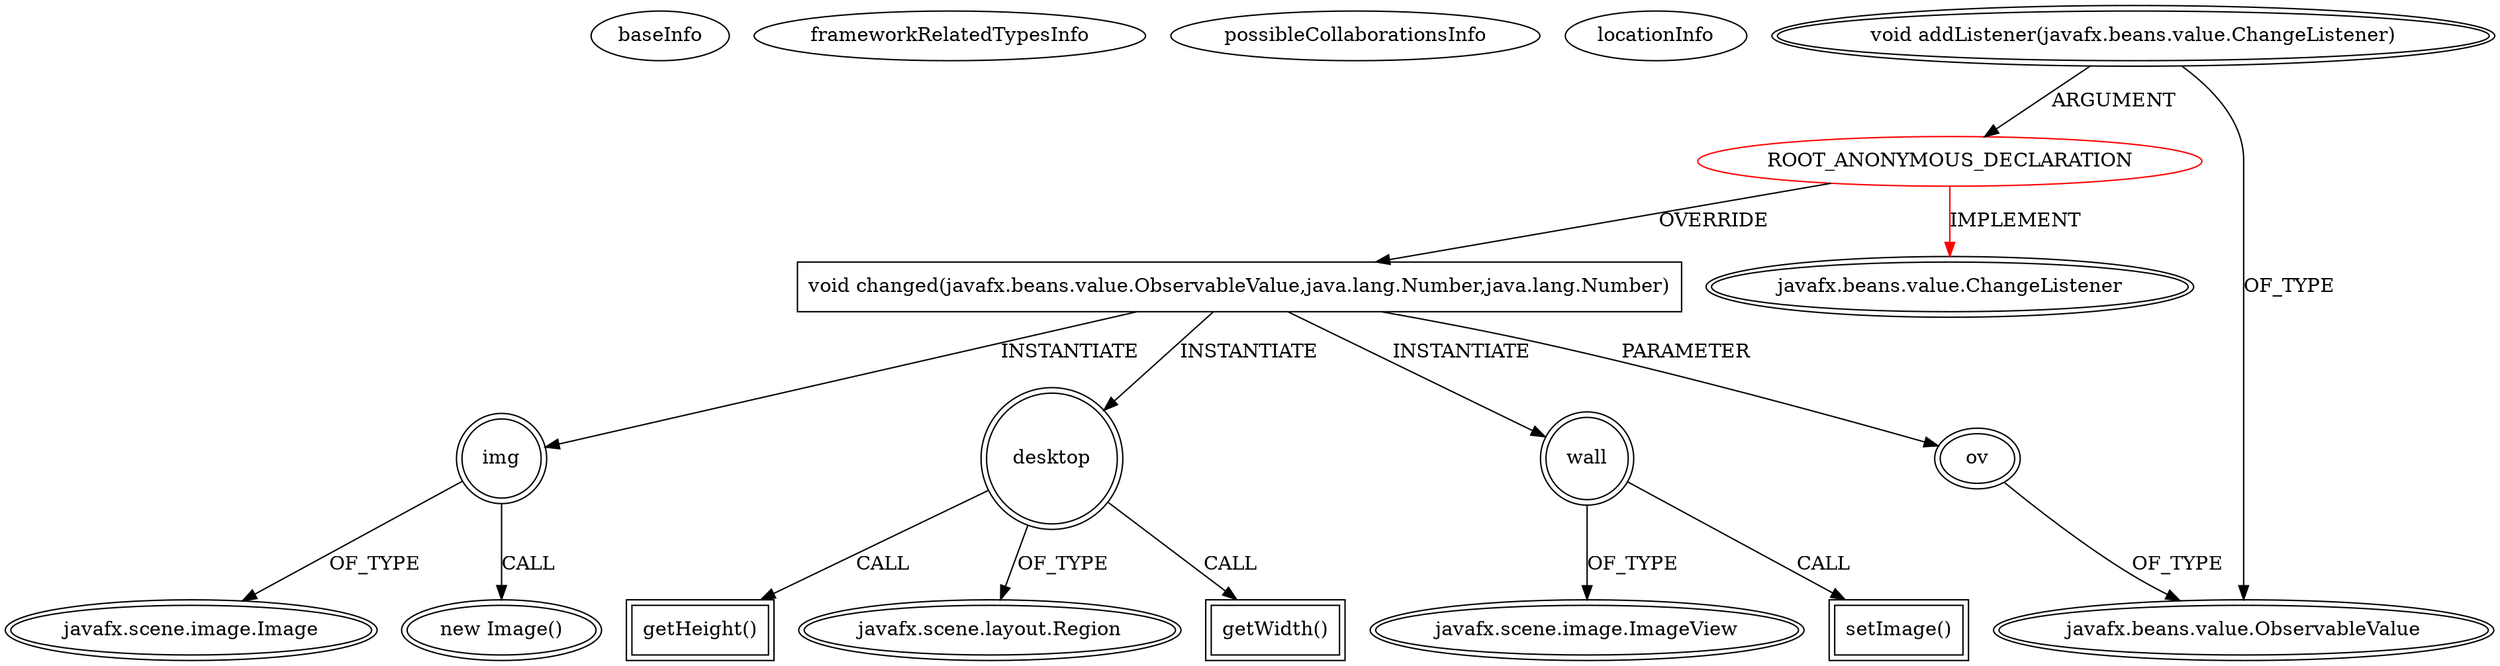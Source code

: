digraph {
baseInfo[graphId=2542,category="extension_graph",isAnonymous=true,possibleRelation=false]
frameworkRelatedTypesInfo[0="javafx.beans.value.ChangeListener"]
possibleCollaborationsInfo[]
locationInfo[projectName="dony1990-ProsDesktop",filePath="/dony1990-ProsDesktop/ProsDesktop-master/src/nicon/NiconDesktop/guifx/DesktopViewer/DesktopViewerController.java",contextSignature="void iniBackground()",graphId="2542"]
0[label="ROOT_ANONYMOUS_DECLARATION",vertexType="ROOT_ANONYMOUS_DECLARATION",isFrameworkType=false,color=red]
1[label="javafx.beans.value.ChangeListener",vertexType="FRAMEWORK_INTERFACE_TYPE",isFrameworkType=true,peripheries=2]
2[label="void addListener(javafx.beans.value.ChangeListener)",vertexType="OUTSIDE_CALL",isFrameworkType=true,peripheries=2]
3[label="javafx.beans.value.ObservableValue",vertexType="FRAMEWORK_INTERFACE_TYPE",isFrameworkType=true,peripheries=2]
4[label="void changed(javafx.beans.value.ObservableValue,java.lang.Number,java.lang.Number)",vertexType="OVERRIDING_METHOD_DECLARATION",isFrameworkType=false,shape=box]
5[label="ov",vertexType="PARAMETER_DECLARATION",isFrameworkType=true,peripheries=2]
8[label="img",vertexType="VARIABLE_EXPRESION",isFrameworkType=true,peripheries=2,shape=circle]
9[label="javafx.scene.image.Image",vertexType="FRAMEWORK_CLASS_TYPE",isFrameworkType=true,peripheries=2]
7[label="new Image()",vertexType="CONSTRUCTOR_CALL",isFrameworkType=true,peripheries=2]
10[label="desktop",vertexType="VARIABLE_EXPRESION",isFrameworkType=true,peripheries=2,shape=circle]
12[label="javafx.scene.layout.Region",vertexType="FRAMEWORK_CLASS_TYPE",isFrameworkType=true,peripheries=2]
11[label="getWidth()",vertexType="INSIDE_CALL",isFrameworkType=true,peripheries=2,shape=box]
14[label="getHeight()",vertexType="INSIDE_CALL",isFrameworkType=true,peripheries=2,shape=box]
15[label="wall",vertexType="VARIABLE_EXPRESION",isFrameworkType=true,peripheries=2,shape=circle]
17[label="javafx.scene.image.ImageView",vertexType="FRAMEWORK_CLASS_TYPE",isFrameworkType=true,peripheries=2]
16[label="setImage()",vertexType="INSIDE_CALL",isFrameworkType=true,peripheries=2,shape=box]
0->1[label="IMPLEMENT",color=red]
2->0[label="ARGUMENT"]
2->3[label="OF_TYPE"]
0->4[label="OVERRIDE"]
5->3[label="OF_TYPE"]
4->5[label="PARAMETER"]
4->8[label="INSTANTIATE"]
8->9[label="OF_TYPE"]
8->7[label="CALL"]
4->10[label="INSTANTIATE"]
10->12[label="OF_TYPE"]
10->11[label="CALL"]
10->14[label="CALL"]
4->15[label="INSTANTIATE"]
15->17[label="OF_TYPE"]
15->16[label="CALL"]
}
